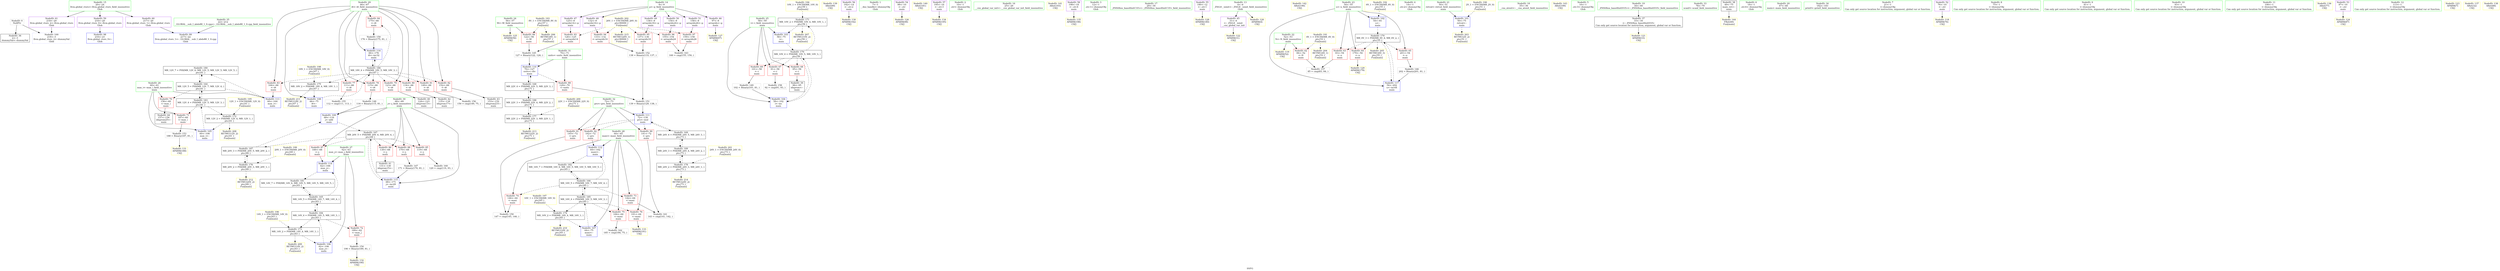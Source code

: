 digraph "SVFG" {
	label="SVFG";

	Node0x55a257212360 [shape=record,color=grey,label="{NodeID: 0\nNullPtr}"];
	Node0x55a257212360 -> Node0x55a25722d700[style=solid];
	Node0x55a257212360 -> Node0x55a25722e460[style=solid];
	Node0x55a257240b30 [shape=record,color=black,label="{NodeID: 180\nMR_12V_7 = PHI(MR_12V_6, MR_12V_5, MR_12V_5, MR_12V_5, )\npts\{61 \}\n}"];
	Node0x55a257240b30 -> Node0x55a25723bb30[style=dashed];
	Node0x55a25722e190 [shape=record,color=red,label="{NodeID: 97\n159\<--158\n\<--arrayidx26\nmain\n}"];
	Node0x55a25722e190 -> Node0x55a2572369e0[style=solid];
	Node0x55a257213260 [shape=record,color=green,label="{NodeID: 14\n8\<--9\np\<--p_field_insensitive\nGlob }"];
	Node0x55a257213260 -> Node0x55a25722df20[style=solid];
	Node0x55a257213260 -> Node0x55a25722dff0[style=solid];
	Node0x55a257213260 -> Node0x55a25722f0e0[style=solid];
	Node0x55a257213260 -> Node0x55a25722f1b0[style=solid];
	Node0x55a257213260 -> Node0x55a25722f280[style=solid];
	Node0x55a257213260 -> Node0x55a25722f350[style=solid];
	Node0x55a257231a30 [shape=record,color=yellow,style=double,label="{NodeID: 194\n10V_1 = ENCHI(MR_10V_0)\npts\{59 \}\nFun[main]}"];
	Node0x55a257231a30 -> Node0x55a25723de30[style=dashed];
	Node0x55a25722ed80 [shape=record,color=blue,label="{NodeID: 111\n72\<--139\npro\<--mul\nmain\n}"];
	Node0x55a25722ed80 -> Node0x55a257231390[style=dashed];
	Node0x55a25722ed80 -> Node0x55a257231460[style=dashed];
	Node0x55a25722ed80 -> Node0x55a257231530[style=dashed];
	Node0x55a25722ed80 -> Node0x55a25723d430[style=dashed];
	Node0x55a25722d080 [shape=record,color=green,label="{NodeID: 28\n64\<--65\nmaxi\<--maxi_field_insensitive\nmain\n}"];
	Node0x55a25722d080 -> Node0x55a2572305c0[style=solid];
	Node0x55a25722d080 -> Node0x55a257230690[style=solid];
	Node0x55a25722d080 -> Node0x55a257230760[style=solid];
	Node0x55a25722d080 -> Node0x55a257230830[style=solid];
	Node0x55a25722d080 -> Node0x55a25722ea40[style=solid];
	Node0x55a25722d080 -> Node0x55a25722ee50[style=solid];
	Node0x55a2572479a0 [shape=record,color=yellow,style=double,label="{NodeID: 208\nRETMU(12V_2)\npts\{61 \}\nFun[main]}"];
	Node0x55a2572340b0 [shape=record,color=yellow,style=double,label="{NodeID: 125\nAPARM(56)\nCS[]}"];
	Node0x55a25722dbe0 [shape=record,color=black,label="{NodeID: 42\n135\<--134\nidxprom17\<--\nmain\n}"];
	Node0x55a257234b50 [shape=record,color=yellow,style=double,label="{NodeID: 139\nARet(99)\nCS[]}"];
	Node0x55a25722f760 [shape=record,color=purple,label="{NodeID: 56\n192\<--14\n\<--.str.2\nmain\n}"];
	Node0x55a25722f760 -> Node0x55a2572344c0[style=solid];
	Node0x55a257235ae0 [shape=record,color=grey,label="{NodeID: 153\n188 = Binary(187, 81, )\n}"];
	Node0x55a257235ae0 -> Node0x55a257234590[style=solid];
	Node0x55a257230350 [shape=record,color=red,label="{NodeID: 70\n156\<--60\n\<--max_i\nmain\n}"];
	Node0x55a257230350 -> Node0x55a25722dd80[style=solid];
	Node0x55a25723ca30 [shape=record,color=black,label="{NodeID: 167\nMR_20V_5 = PHI(MR_20V_6, MR_20V_4, )\npts\{69 \}\n}"];
	Node0x55a25723ca30 -> Node0x55a257230f80[style=dashed];
	Node0x55a25723ca30 -> Node0x55a257231050[style=dashed];
	Node0x55a25723ca30 -> Node0x55a257231120[style=dashed];
	Node0x55a25723ca30 -> Node0x55a2572311f0[style=dashed];
	Node0x55a25723ca30 -> Node0x55a257233890[style=dashed];
	Node0x55a25723ca30 -> Node0x55a257242e30[style=dashed];
	Node0x55a257230eb0 [shape=record,color=red,label="{NodeID: 84\n175\<--66\n\<--i6\nmain\n}"];
	Node0x55a257230eb0 -> Node0x55a257235660[style=solid];
	Node0x55a257212ab0 [shape=record,color=green,label="{NodeID: 1\n7\<--1\n__dso_handle\<--dummyObj\nGlob }"];
	Node0x55a257241030 [shape=record,color=black,label="{NodeID: 181\nMR_14V_7 = PHI(MR_14V_6, MR_14V_5, MR_14V_5, MR_14V_5, )\npts\{63 \}\n}"];
	Node0x55a257241030 -> Node0x55a25723c030[style=dashed];
	Node0x55a25722e260 [shape=record,color=blue,label="{NodeID: 98\n216\<--21\nllvm.global_ctors_0\<--\nGlob }"];
	Node0x55a257213330 [shape=record,color=green,label="{NodeID: 15\n20\<--24\nllvm.global_ctors\<--llvm.global_ctors_field_insensitive\nGlob }"];
	Node0x55a257213330 -> Node0x55a25722f9d0[style=solid];
	Node0x55a257213330 -> Node0x55a25722fad0[style=solid];
	Node0x55a257213330 -> Node0x55a25722fbd0[style=solid];
	Node0x55a257232320 [shape=record,color=yellow,style=double,label="{NodeID: 195\n12V_1 = ENCHI(MR_12V_0)\npts\{61 \}\nFun[main]}"];
	Node0x55a257232320 -> Node0x55a25723e330[style=dashed];
	Node0x55a25722ee50 [shape=record,color=blue,label="{NodeID: 112\n64\<--162\nmaxi\<--\nmain\n}"];
	Node0x55a25722ee50 -> Node0x55a257241530[style=dashed];
	Node0x55a25722d150 [shape=record,color=green,label="{NodeID: 29\n66\<--67\ni6\<--i6_field_insensitive\nmain\n}"];
	Node0x55a25722d150 -> Node0x55a257230900[style=solid];
	Node0x55a25722d150 -> Node0x55a2572309d0[style=solid];
	Node0x55a25722d150 -> Node0x55a257230aa0[style=solid];
	Node0x55a25722d150 -> Node0x55a257230b70[style=solid];
	Node0x55a25722d150 -> Node0x55a257230c40[style=solid];
	Node0x55a25722d150 -> Node0x55a257230d10[style=solid];
	Node0x55a25722d150 -> Node0x55a257230de0[style=solid];
	Node0x55a25722d150 -> Node0x55a257230eb0[style=solid];
	Node0x55a25722d150 -> Node0x55a25722eb10[style=solid];
	Node0x55a25722d150 -> Node0x55a257233960[style=solid];
	Node0x55a257247a80 [shape=record,color=yellow,style=double,label="{NodeID: 209\nRETMU(14V_2)\npts\{63 \}\nFun[main]}"];
	Node0x55a257234180 [shape=record,color=yellow,style=double,label="{NodeID: 126\nAPARM(98)\nCS[]}"];
	Node0x55a25722dcb0 [shape=record,color=black,label="{NodeID: 43\n153\<--152\nidxprom23\<--\nmain\n}"];
	Node0x55a257234be0 [shape=record,color=yellow,style=double,label="{NodeID: 140\nARet(181)\nCS[]}"];
	Node0x55a25722f830 [shape=record,color=purple,label="{NodeID: 57\n195\<--16\n\<--.str.3\nmain\n}"];
	Node0x55a25722f830 -> Node0x55a257234800[style=solid];
	Node0x55a257235c60 [shape=record,color=grey,label="{NodeID: 154\n190 = Binary(189, 81, )\n}"];
	Node0x55a257235c60 -> Node0x55a257234660[style=solid];
	Node0x55a257230420 [shape=record,color=red,label="{NodeID: 71\n187\<--60\n\<--max_i\nmain\n}"];
	Node0x55a257230420 -> Node0x55a257235ae0[style=solid];
	Node0x55a25723cf30 [shape=record,color=black,label="{NodeID: 168\nMR_22V_4 = PHI(MR_22V_5, MR_22V_3, )\npts\{71 \}\n}"];
	Node0x55a25723cf30 -> Node0x55a25722ecb0[style=dashed];
	Node0x55a25723cf30 -> Node0x55a257243330[style=dashed];
	Node0x55a257230f80 [shape=record,color=red,label="{NodeID: 85\n119\<--68\n\<--j\nmain\n}"];
	Node0x55a257230f80 -> Node0x55a257236560[style=solid];
	Node0x55a257211470 [shape=record,color=green,label="{NodeID: 2\n10\<--1\n.str\<--dummyObj\nGlob }"];
	Node0x55a257241530 [shape=record,color=black,label="{NodeID: 182\nMR_16V_7 = PHI(MR_16V_6, MR_16V_5, MR_16V_5, MR_16V_5, )\npts\{65 \}\n}"];
	Node0x55a257241530 -> Node0x55a25723c530[style=dashed];
	Node0x55a25722e360 [shape=record,color=blue,label="{NodeID: 99\n217\<--22\nllvm.global_ctors_1\<--_GLOBAL__sub_I_abdo88_1_0.cpp\nGlob }"];
	Node0x55a257213400 [shape=record,color=green,label="{NodeID: 16\n25\<--26\n__cxx_global_var_init\<--__cxx_global_var_init_field_insensitive\n}"];
	Node0x55a257232400 [shape=record,color=yellow,style=double,label="{NodeID: 196\n14V_1 = ENCHI(MR_14V_0)\npts\{63 \}\nFun[main]}"];
	Node0x55a257232400 -> Node0x55a25723e830[style=dashed];
	Node0x55a25722ef20 [shape=record,color=blue,label="{NodeID: 113\n60\<--164\nmax_i\<--\nmain\n}"];
	Node0x55a25722ef20 -> Node0x55a257240b30[style=dashed];
	Node0x55a25722d220 [shape=record,color=green,label="{NodeID: 30\n68\<--69\nj\<--j_field_insensitive\nmain\n}"];
	Node0x55a25722d220 -> Node0x55a257230f80[style=solid];
	Node0x55a25722d220 -> Node0x55a257231050[style=solid];
	Node0x55a25722d220 -> Node0x55a257231120[style=solid];
	Node0x55a25722d220 -> Node0x55a2572311f0[style=solid];
	Node0x55a25722d220 -> Node0x55a25722ebe0[style=solid];
	Node0x55a25722d220 -> Node0x55a257233890[style=solid];
	Node0x55a257247b60 [shape=record,color=yellow,style=double,label="{NodeID: 210\nRETMU(16V_2)\npts\{65 \}\nFun[main]}"];
	Node0x55a257234250 [shape=record,color=yellow,style=double,label="{NodeID: 127\nAPARM(97)\nCS[]}"];
	Node0x55a25722dd80 [shape=record,color=black,label="{NodeID: 44\n157\<--156\nidxprom25\<--\nmain\n}"];
	Node0x55a257234c70 [shape=record,color=yellow,style=double,label="{NodeID: 141\nARet(193)\nCS[]}"];
	Node0x55a25722f900 [shape=record,color=purple,label="{NodeID: 58\n198\<--18\n\<--.str.4\nmain\n}"];
	Node0x55a25722f900 -> Node0x55a2572348d0[style=solid];
	Node0x55a257235de0 [shape=record,color=grey,label="{NodeID: 155\n112 = cmp(111, 113, )\n}"];
	Node0x55a2572304f0 [shape=record,color=red,label="{NodeID: 72\n189\<--62\n\<--max_j\nmain\n}"];
	Node0x55a2572304f0 -> Node0x55a257235c60[style=solid];
	Node0x55a25723d430 [shape=record,color=black,label="{NodeID: 169\nMR_24V_4 = PHI(MR_24V_5, MR_24V_3, )\npts\{73 \}\n}"];
	Node0x55a25723d430 -> Node0x55a25722ed80[style=dashed];
	Node0x55a25723d430 -> Node0x55a257243830[style=dashed];
	Node0x55a257231050 [shape=record,color=red,label="{NodeID: 86\n130\<--68\n\<--j\nmain\n}"];
	Node0x55a257231050 -> Node0x55a25722db10[style=solid];
	Node0x55a257213db0 [shape=record,color=green,label="{NodeID: 3\n12\<--1\n.str.1\<--dummyObj\nGlob }"];
	Node0x55a257241a30 [shape=record,color=black,label="{NodeID: 183\nMR_12V_4 = PHI(MR_12V_5, MR_12V_3, )\npts\{61 \}\n}"];
	Node0x55a257241a30 -> Node0x55a257230420[style=dashed];
	Node0x55a257241a30 -> Node0x55a25723bb30[style=dashed];
	Node0x55a257241a30 -> Node0x55a25723e330[style=dashed];
	Node0x55a25722e460 [shape=record,color=blue, style = dotted,label="{NodeID: 100\n218\<--3\nllvm.global_ctors_2\<--dummyVal\nGlob }"];
	Node0x55a25722c990 [shape=record,color=green,label="{NodeID: 17\n29\<--30\n_ZNSt8ios_base4InitC1Ev\<--_ZNSt8ios_base4InitC1Ev_field_insensitive\n}"];
	Node0x55a2572324e0 [shape=record,color=yellow,style=double,label="{NodeID: 197\n16V_1 = ENCHI(MR_16V_0)\npts\{65 \}\nFun[main]}"];
	Node0x55a2572324e0 -> Node0x55a25723ed30[style=dashed];
	Node0x55a25722eff0 [shape=record,color=blue,label="{NodeID: 114\n62\<--166\nmax_j\<--\nmain\n}"];
	Node0x55a25722eff0 -> Node0x55a257241030[style=dashed];
	Node0x55a25722d2f0 [shape=record,color=green,label="{NodeID: 31\n70\<--71\nunits\<--units_field_insensitive\nmain\n}"];
	Node0x55a25722d2f0 -> Node0x55a2572312c0[style=solid];
	Node0x55a25722d2f0 -> Node0x55a25722ecb0[style=solid];
	Node0x55a257247c40 [shape=record,color=yellow,style=double,label="{NodeID: 211\nRETMU(18V_2)\npts\{67 \}\nFun[main]}"];
	Node0x55a257234320 [shape=record,color=yellow,style=double,label="{NodeID: 128\nAPARM(180)\nCS[]}"];
	Node0x55a25722de50 [shape=record,color=purple,label="{NodeID: 45\n31\<--4\n\<--_ZStL8__ioinit\n__cxx_global_var_init\n}"];
	Node0x55a25722de50 -> Node0x55a257233e40[style=solid];
	Node0x55a257234d00 [shape=record,color=yellow,style=double,label="{NodeID: 142\nARet(196)\nCS[]}"];
	Node0x55a25722f9d0 [shape=record,color=purple,label="{NodeID: 59\n216\<--20\nllvm.global_ctors_0\<--llvm.global_ctors\nGlob }"];
	Node0x55a25722f9d0 -> Node0x55a25722e260[style=solid];
	Node0x55a257235f60 [shape=record,color=grey,label="{NodeID: 156\n150 = cmp(149, 75, )\n}"];
	Node0x55a2572305c0 [shape=record,color=red,label="{NodeID: 73\n142\<--64\n\<--maxi\nmain\n}"];
	Node0x55a2572305c0 -> Node0x55a2572366e0[style=solid];
	Node0x55a25723d930 [shape=record,color=black,label="{NodeID: 170\nMR_6V_3 = PHI(MR_6V_4, MR_6V_2, )\npts\{55 \}\n}"];
	Node0x55a25723d930 -> Node0x55a25722fda0[style=dashed];
	Node0x55a25723d930 -> Node0x55a25722fe70[style=dashed];
	Node0x55a25723d930 -> Node0x55a25722ff40[style=dashed];
	Node0x55a25723d930 -> Node0x55a257233a30[style=dashed];
	Node0x55a25723d930 -> Node0x55a257247700[style=dashed];
	Node0x55a257231120 [shape=record,color=red,label="{NodeID: 87\n166\<--68\n\<--j\nmain\n}"];
	Node0x55a257231120 -> Node0x55a25722eff0[style=solid];
	Node0x55a257213b00 [shape=record,color=green,label="{NodeID: 4\n14\<--1\n.str.2\<--dummyObj\nGlob }"];
	Node0x55a257241f30 [shape=record,color=black,label="{NodeID: 184\nMR_14V_4 = PHI(MR_14V_5, MR_14V_3, )\npts\{63 \}\n}"];
	Node0x55a257241f30 -> Node0x55a2572304f0[style=dashed];
	Node0x55a257241f30 -> Node0x55a25723c030[style=dashed];
	Node0x55a257241f30 -> Node0x55a25723e830[style=dashed];
	Node0x55a25722e560 [shape=record,color=blue,label="{NodeID: 101\n50\<--75\nretval\<--\nmain\n}"];
	Node0x55a25722e560 -> Node0x55a257246b00[style=dashed];
	Node0x55a25722ca20 [shape=record,color=green,label="{NodeID: 18\n35\<--36\n__cxa_atexit\<--__cxa_atexit_field_insensitive\n}"];
	Node0x55a2572325c0 [shape=record,color=yellow,style=double,label="{NodeID: 198\n18V_1 = ENCHI(MR_18V_0)\npts\{67 \}\nFun[main]}"];
	Node0x55a2572325c0 -> Node0x55a25723f230[style=dashed];
	Node0x55a257233890 [shape=record,color=blue,label="{NodeID: 115\n68\<--171\nj\<--inc29\nmain\n}"];
	Node0x55a257233890 -> Node0x55a25723ca30[style=dashed];
	Node0x55a25722d3c0 [shape=record,color=green,label="{NodeID: 32\n72\<--73\npro\<--pro_field_insensitive\nmain\n}"];
	Node0x55a25722d3c0 -> Node0x55a257231390[style=solid];
	Node0x55a25722d3c0 -> Node0x55a257231460[style=solid];
	Node0x55a25722d3c0 -> Node0x55a257231530[style=solid];
	Node0x55a25722d3c0 -> Node0x55a25722ed80[style=solid];
	Node0x55a257247d20 [shape=record,color=yellow,style=double,label="{NodeID: 212\nRETMU(20V_2)\npts\{69 \}\nFun[main]}"];
	Node0x55a2572343f0 [shape=record,color=yellow,style=double,label="{NodeID: 129\nAPARM(179)\nCS[]}"];
	Node0x55a25722df20 [shape=record,color=purple,label="{NodeID: 46\n97\<--8\narrayidx\<--p\nmain\n}"];
	Node0x55a25722df20 -> Node0x55a257234250[style=solid];
	Node0x55a257234d90 [shape=record,color=yellow,style=double,label="{NodeID: 143\nARet(199)\nCS[]}"];
	Node0x55a25722fad0 [shape=record,color=purple,label="{NodeID: 60\n217\<--20\nllvm.global_ctors_1\<--llvm.global_ctors\nGlob }"];
	Node0x55a25722fad0 -> Node0x55a25722e360[style=solid];
	Node0x55a2572360e0 [shape=record,color=grey,label="{NodeID: 157\n85 = cmp(83, 84, )\n}"];
	Node0x55a257230690 [shape=record,color=red,label="{NodeID: 74\n146\<--64\n\<--maxi\nmain\n}"];
	Node0x55a257230690 -> Node0x55a2572363e0[style=solid];
	Node0x55a25723de30 [shape=record,color=black,label="{NodeID: 171\nMR_10V_2 = PHI(MR_10V_4, MR_10V_1, )\npts\{59 \}\n}"];
	Node0x55a25723de30 -> Node0x55a25722e700[style=dashed];
	Node0x55a25723de30 -> Node0x55a2572478c0[style=dashed];
	Node0x55a2572311f0 [shape=record,color=red,label="{NodeID: 88\n170\<--68\n\<--j\nmain\n}"];
	Node0x55a2572311f0 -> Node0x55a2572351e0[style=solid];
	Node0x55a257213c70 [shape=record,color=green,label="{NodeID: 5\n16\<--1\n.str.3\<--dummyObj\nGlob }"];
	Node0x55a257242430 [shape=record,color=black,label="{NodeID: 185\nMR_16V_4 = PHI(MR_16V_5, MR_16V_3, )\npts\{65 \}\n}"];
	Node0x55a257242430 -> Node0x55a257230760[style=dashed];
	Node0x55a257242430 -> Node0x55a257230830[style=dashed];
	Node0x55a257242430 -> Node0x55a25723c530[style=dashed];
	Node0x55a257242430 -> Node0x55a25723ed30[style=dashed];
	Node0x55a25722e630 [shape=record,color=blue,label="{NodeID: 102\n54\<--81\nu\<--\nmain\n}"];
	Node0x55a25722e630 -> Node0x55a25723d930[style=dashed];
	Node0x55a25722cab0 [shape=record,color=green,label="{NodeID: 19\n34\<--40\n_ZNSt8ios_base4InitD1Ev\<--_ZNSt8ios_base4InitD1Ev_field_insensitive\n}"];
	Node0x55a25722cab0 -> Node0x55a25722d7d0[style=solid];
	Node0x55a2572326a0 [shape=record,color=yellow,style=double,label="{NodeID: 199\n20V_1 = ENCHI(MR_20V_0)\npts\{69 \}\nFun[main]}"];
	Node0x55a2572326a0 -> Node0x55a25723f730[style=dashed];
	Node0x55a257233960 [shape=record,color=blue,label="{NodeID: 116\n66\<--176\ni6\<--inc32\nmain\n}"];
	Node0x55a257233960 -> Node0x55a257242930[style=dashed];
	Node0x55a25722d490 [shape=record,color=green,label="{NodeID: 33\n78\<--79\nscanf\<--scanf_field_insensitive\n}"];
	Node0x55a257247e00 [shape=record,color=yellow,style=double,label="{NodeID: 213\nRETMU(22V_2)\npts\{71 \}\nFun[main]}"];
	Node0x55a2572344c0 [shape=record,color=yellow,style=double,label="{NodeID: 130\nAPARM(192)\nCS[]}"];
	Node0x55a25722dff0 [shape=record,color=purple,label="{NodeID: 47\n125\<--8\narrayidx14\<--p\nmain\n}"];
	Node0x55a25722dff0 -> Node0x55a257231600[style=solid];
	Node0x55a257234e20 [shape=record,color=yellow,style=double,label="{NodeID: 144\nFRet(49)\nFun[main]}"];
	Node0x55a25722fbd0 [shape=record,color=purple,label="{NodeID: 61\n218\<--20\nllvm.global_ctors_2\<--llvm.global_ctors\nGlob }"];
	Node0x55a25722fbd0 -> Node0x55a25722e460[style=solid];
	Node0x55a257236260 [shape=record,color=grey,label="{NodeID: 158\n92 = cmp(91, 93, )\n}"];
	Node0x55a257230760 [shape=record,color=red,label="{NodeID: 75\n184\<--64\n\<--maxi\nmain\n}"];
	Node0x55a257230760 -> Node0x55a257236860[style=solid];
	Node0x55a25723e330 [shape=record,color=black,label="{NodeID: 172\nMR_12V_2 = PHI(MR_12V_4, MR_12V_1, )\npts\{61 \}\n}"];
	Node0x55a25723e330 -> Node0x55a25722e8a0[style=dashed];
	Node0x55a25723e330 -> Node0x55a2572479a0[style=dashed];
	Node0x55a2572312c0 [shape=record,color=red,label="{NodeID: 89\n129\<--70\n\<--units\nmain\n}"];
	Node0x55a2572312c0 -> Node0x55a2572357e0[style=solid];
	Node0x55a2572127b0 [shape=record,color=green,label="{NodeID: 6\n18\<--1\n.str.4\<--dummyObj\nGlob }"];
	Node0x55a257242930 [shape=record,color=black,label="{NodeID: 186\nMR_18V_4 = PHI(MR_18V_5, MR_18V_3, )\npts\{67 \}\n}"];
	Node0x55a257242930 -> Node0x55a257230900[style=dashed];
	Node0x55a257242930 -> Node0x55a2572309d0[style=dashed];
	Node0x55a257242930 -> Node0x55a257230aa0[style=dashed];
	Node0x55a257242930 -> Node0x55a257230b70[style=dashed];
	Node0x55a257242930 -> Node0x55a257230c40[style=dashed];
	Node0x55a257242930 -> Node0x55a257230d10[style=dashed];
	Node0x55a257242930 -> Node0x55a257230de0[style=dashed];
	Node0x55a257242930 -> Node0x55a257230eb0[style=dashed];
	Node0x55a257242930 -> Node0x55a257233960[style=dashed];
	Node0x55a257242930 -> Node0x55a25723f230[style=dashed];
	Node0x55a25722e700 [shape=record,color=blue,label="{NodeID: 103\n58\<--75\ni\<--\nmain\n}"];
	Node0x55a25722e700 -> Node0x55a257240630[style=dashed];
	Node0x55a25722cb40 [shape=record,color=green,label="{NodeID: 20\n47\<--48\nmain\<--main_field_insensitive\n}"];
	Node0x55a257232780 [shape=record,color=yellow,style=double,label="{NodeID: 200\n22V_1 = ENCHI(MR_22V_0)\npts\{71 \}\nFun[main]}"];
	Node0x55a257232780 -> Node0x55a25723fc30[style=dashed];
	Node0x55a257233a30 [shape=record,color=blue,label="{NodeID: 117\n54\<--202\nu\<--inc44\nmain\n}"];
	Node0x55a257233a30 -> Node0x55a25723d930[style=dashed];
	Node0x55a25722d560 [shape=record,color=green,label="{NodeID: 34\n182\<--183\nprintf\<--printf_field_insensitive\n}"];
	Node0x55a257247ee0 [shape=record,color=yellow,style=double,label="{NodeID: 214\nRETMU(24V_2)\npts\{73 \}\nFun[main]}"];
	Node0x55a257234590 [shape=record,color=yellow,style=double,label="{NodeID: 131\nAPARM(188)\nCS[]}"];
	Node0x55a25722f0e0 [shape=record,color=purple,label="{NodeID: 48\n132\<--8\narrayidx16\<--p\nmain\n}"];
	Node0x55a25722f0e0 -> Node0x55a2572316d0[style=solid];
	Node0x55a257234ee0 [shape=record,color=grey,label="{NodeID: 145\n127 = Binary(122, 126, )\n}"];
	Node0x55a257234ee0 -> Node0x55a25722ecb0[style=solid];
	Node0x55a25722fcd0 [shape=record,color=red,label="{NodeID: 62\n84\<--52\n\<--N\nmain\n}"];
	Node0x55a25722fcd0 -> Node0x55a2572360e0[style=solid];
	Node0x55a2572363e0 [shape=record,color=grey,label="{NodeID: 159\n147 = cmp(145, 146, )\n}"];
	Node0x55a257230830 [shape=record,color=red,label="{NodeID: 76\n191\<--64\n\<--maxi\nmain\n}"];
	Node0x55a257230830 -> Node0x55a257234730[style=solid];
	Node0x55a25723e830 [shape=record,color=black,label="{NodeID: 173\nMR_14V_2 = PHI(MR_14V_4, MR_14V_1, )\npts\{63 \}\n}"];
	Node0x55a25723e830 -> Node0x55a25722e970[style=dashed];
	Node0x55a25723e830 -> Node0x55a257247a80[style=dashed];
	Node0x55a257231390 [shape=record,color=red,label="{NodeID: 90\n141\<--72\n\<--pro\nmain\n}"];
	Node0x55a257231390 -> Node0x55a2572366e0[style=solid];
	Node0x55a257212840 [shape=record,color=green,label="{NodeID: 7\n21\<--1\n\<--dummyObj\nCan only get source location for instruction, argument, global var or function.}"];
	Node0x55a257242e30 [shape=record,color=black,label="{NodeID: 187\nMR_20V_3 = PHI(MR_20V_5, MR_20V_2, )\npts\{69 \}\n}"];
	Node0x55a257242e30 -> Node0x55a25722ebe0[style=dashed];
	Node0x55a257242e30 -> Node0x55a25723f730[style=dashed];
	Node0x55a25722e7d0 [shape=record,color=blue,label="{NodeID: 104\n58\<--102\ni\<--inc\nmain\n}"];
	Node0x55a25722e7d0 -> Node0x55a257240630[style=dashed];
	Node0x55a25722cbd0 [shape=record,color=green,label="{NodeID: 21\n50\<--51\nretval\<--retval_field_insensitive\nmain\n}"];
	Node0x55a25722cbd0 -> Node0x55a25722e560[style=solid];
	Node0x55a257246940 [shape=record,color=yellow,style=double,label="{NodeID: 201\n24V_1 = ENCHI(MR_24V_0)\npts\{73 \}\nFun[main]}"];
	Node0x55a257246940 -> Node0x55a257240130[style=dashed];
	Node0x55a257233b00 [shape=record,color=yellow,style=double,label="{NodeID: 118\nAPARM(76)\nCS[]}"];
	Node0x55a25722d630 [shape=record,color=green,label="{NodeID: 35\n22\<--212\n_GLOBAL__sub_I_abdo88_1_0.cpp\<--_GLOBAL__sub_I_abdo88_1_0.cpp_field_insensitive\n}"];
	Node0x55a25722d630 -> Node0x55a25722e360[style=solid];
	Node0x55a257247fc0 [shape=record,color=yellow,style=double,label="{NodeID: 215\nRETMU(26V_1)\npts\{90000 \}\nFun[main]}"];
	Node0x55a257234660 [shape=record,color=yellow,style=double,label="{NodeID: 132\nAPARM(190)\nCS[]}"];
	Node0x55a25722f1b0 [shape=record,color=purple,label="{NodeID: 49\n136\<--8\narrayidx18\<--p\nmain\n}"];
	Node0x55a25722f1b0 -> Node0x55a2572317a0[style=solid];
	Node0x55a257235060 [shape=record,color=grey,label="{NodeID: 146\n202 = Binary(201, 81, )\n}"];
	Node0x55a257235060 -> Node0x55a257233a30[style=solid];
	Node0x55a25722fda0 [shape=record,color=red,label="{NodeID: 63\n83\<--54\n\<--u\nmain\n}"];
	Node0x55a25722fda0 -> Node0x55a2572360e0[style=solid];
	Node0x55a257236560 [shape=record,color=grey,label="{NodeID: 160\n120 = cmp(119, 93, )\n}"];
	Node0x55a257230900 [shape=record,color=red,label="{NodeID: 77\n111\<--66\n\<--i6\nmain\n}"];
	Node0x55a257230900 -> Node0x55a257235de0[style=solid];
	Node0x55a25723ed30 [shape=record,color=black,label="{NodeID: 174\nMR_16V_2 = PHI(MR_16V_4, MR_16V_1, )\npts\{65 \}\n}"];
	Node0x55a25723ed30 -> Node0x55a25722ea40[style=dashed];
	Node0x55a25723ed30 -> Node0x55a257247b60[style=dashed];
	Node0x55a257231460 [shape=record,color=red,label="{NodeID: 91\n145\<--72\n\<--pro\nmain\n}"];
	Node0x55a257231460 -> Node0x55a2572363e0[style=solid];
	Node0x55a257212ba0 [shape=record,color=green,label="{NodeID: 8\n75\<--1\n\<--dummyObj\nCan only get source location for instruction, argument, global var or function.}"];
	Node0x55a257243330 [shape=record,color=black,label="{NodeID: 188\nMR_22V_3 = PHI(MR_22V_4, MR_22V_2, )\npts\{71 \}\n}"];
	Node0x55a257243330 -> Node0x55a25723cf30[style=dashed];
	Node0x55a257243330 -> Node0x55a25723fc30[style=dashed];
	Node0x55a25722e8a0 [shape=record,color=blue,label="{NodeID: 105\n60\<--106\nmax_i\<--\nmain\n}"];
	Node0x55a25722e8a0 -> Node0x55a257241a30[style=dashed];
	Node0x55a25722cc60 [shape=record,color=green,label="{NodeID: 22\n52\<--53\nN\<--N_field_insensitive\nmain\n}"];
	Node0x55a25722cc60 -> Node0x55a25722fcd0[style=solid];
	Node0x55a25722cc60 -> Node0x55a257233bd0[style=solid];
	Node0x55a257246a20 [shape=record,color=yellow,style=double,label="{NodeID: 202\n26V_1 = ENCHI(MR_26V_0)\npts\{90000 \}\nFun[main]}"];
	Node0x55a257246a20 -> Node0x55a257231600[style=dashed];
	Node0x55a257246a20 -> Node0x55a2572316d0[style=dashed];
	Node0x55a257246a20 -> Node0x55a2572317a0[style=dashed];
	Node0x55a257246a20 -> Node0x55a25722e0c0[style=dashed];
	Node0x55a257246a20 -> Node0x55a25722e190[style=dashed];
	Node0x55a257246a20 -> Node0x55a257247fc0[style=dashed];
	Node0x55a257233bd0 [shape=record,color=yellow,style=double,label="{NodeID: 119\nAPARM(52)\nCS[]}"];
	Node0x55a25722d700 [shape=record,color=black,label="{NodeID: 36\n2\<--3\ndummyVal\<--dummyVal\n}"];
	Node0x55a257234730 [shape=record,color=yellow,style=double,label="{NodeID: 133\nAPARM(191)\nCS[]}"];
	Node0x55a25722f280 [shape=record,color=purple,label="{NodeID: 50\n154\<--8\narrayidx24\<--p\nmain\n}"];
	Node0x55a25722f280 -> Node0x55a25722e0c0[style=solid];
	Node0x55a2572351e0 [shape=record,color=grey,label="{NodeID: 147\n171 = Binary(170, 81, )\n}"];
	Node0x55a2572351e0 -> Node0x55a257233890[style=solid];
	Node0x55a25722fe70 [shape=record,color=red,label="{NodeID: 64\n179\<--54\n\<--u\nmain\n}"];
	Node0x55a25722fe70 -> Node0x55a2572343f0[style=solid];
	Node0x55a2572366e0 [shape=record,color=grey,label="{NodeID: 161\n143 = cmp(141, 142, )\n}"];
	Node0x55a2572309d0 [shape=record,color=red,label="{NodeID: 78\n115\<--66\n\<--i6\nmain\n}"];
	Node0x55a2572309d0 -> Node0x55a257235360[style=solid];
	Node0x55a25723f230 [shape=record,color=black,label="{NodeID: 175\nMR_18V_2 = PHI(MR_18V_4, MR_18V_1, )\npts\{67 \}\n}"];
	Node0x55a25723f230 -> Node0x55a25722eb10[style=dashed];
	Node0x55a25723f230 -> Node0x55a257247c40[style=dashed];
	Node0x55a257231530 [shape=record,color=red,label="{NodeID: 92\n162\<--72\n\<--pro\nmain\n}"];
	Node0x55a257231530 -> Node0x55a25722ee50[style=solid];
	Node0x55a257212c30 [shape=record,color=green,label="{NodeID: 9\n81\<--1\n\<--dummyObj\nCan only get source location for instruction, argument, global var or function.}"];
	Node0x55a257243830 [shape=record,color=black,label="{NodeID: 189\nMR_24V_3 = PHI(MR_24V_4, MR_24V_2, )\npts\{73 \}\n}"];
	Node0x55a257243830 -> Node0x55a25723d430[style=dashed];
	Node0x55a257243830 -> Node0x55a257240130[style=dashed];
	Node0x55a25722e970 [shape=record,color=blue,label="{NodeID: 106\n62\<--106\nmax_j\<--\nmain\n}"];
	Node0x55a25722e970 -> Node0x55a257241f30[style=dashed];
	Node0x55a25722ccf0 [shape=record,color=green,label="{NodeID: 23\n54\<--55\nu\<--u_field_insensitive\nmain\n}"];
	Node0x55a25722ccf0 -> Node0x55a25722fda0[style=solid];
	Node0x55a25722ccf0 -> Node0x55a25722fe70[style=solid];
	Node0x55a25722ccf0 -> Node0x55a25722ff40[style=solid];
	Node0x55a25722ccf0 -> Node0x55a25722e630[style=solid];
	Node0x55a25722ccf0 -> Node0x55a257233a30[style=solid];
	Node0x55a257246b00 [shape=record,color=yellow,style=double,label="{NodeID: 203\nRETMU(2V_2)\npts\{51 \}\nFun[main]}"];
	Node0x55a257233ca0 [shape=record,color=yellow,style=double,label="{NodeID: 120\nAPARM(4)\nCS[]}"];
	Node0x55a25722d7d0 [shape=record,color=black,label="{NodeID: 37\n33\<--34\n\<--_ZNSt8ios_base4InitD1Ev\nCan only get source location for instruction, argument, global var or function.}"];
	Node0x55a25722d7d0 -> Node0x55a257233d70[style=solid];
	Node0x55a257234800 [shape=record,color=yellow,style=double,label="{NodeID: 134\nAPARM(195)\nCS[]}"];
	Node0x55a25722f350 [shape=record,color=purple,label="{NodeID: 51\n158\<--8\narrayidx26\<--p\nmain\n}"];
	Node0x55a25722f350 -> Node0x55a25722e190[style=solid];
	Node0x55a257235360 [shape=record,color=grey,label="{NodeID: 148\n116 = Binary(115, 81, )\n}"];
	Node0x55a257235360 -> Node0x55a25722ebe0[style=solid];
	Node0x55a25722ff40 [shape=record,color=red,label="{NodeID: 65\n201\<--54\n\<--u\nmain\n}"];
	Node0x55a25722ff40 -> Node0x55a257235060[style=solid];
	Node0x55a257236860 [shape=record,color=grey,label="{NodeID: 162\n185 = cmp(184, 75, )\n}"];
	Node0x55a257230aa0 [shape=record,color=red,label="{NodeID: 79\n123\<--66\n\<--i6\nmain\n}"];
	Node0x55a257230aa0 -> Node0x55a25722da40[style=solid];
	Node0x55a25723f730 [shape=record,color=black,label="{NodeID: 176\nMR_20V_2 = PHI(MR_20V_3, MR_20V_1, )\npts\{69 \}\n}"];
	Node0x55a25723f730 -> Node0x55a257242e30[style=dashed];
	Node0x55a25723f730 -> Node0x55a257247d20[style=dashed];
	Node0x55a257231600 [shape=record,color=red,label="{NodeID: 93\n126\<--125\n\<--arrayidx14\nmain\n}"];
	Node0x55a257231600 -> Node0x55a257234ee0[style=solid];
	Node0x55a257212500 [shape=record,color=green,label="{NodeID: 10\n93\<--1\n\<--dummyObj\nCan only get source location for instruction, argument, global var or function.}"];
	Node0x55a257243d30 [shape=record,color=yellow,style=double,label="{NodeID: 190\n2V_1 = ENCHI(MR_2V_0)\npts\{51 \}\nFun[main]}"];
	Node0x55a257243d30 -> Node0x55a25722e560[style=dashed];
	Node0x55a25722ea40 [shape=record,color=blue,label="{NodeID: 107\n64\<--75\nmaxi\<--\nmain\n}"];
	Node0x55a25722ea40 -> Node0x55a257242430[style=dashed];
	Node0x55a25722cd80 [shape=record,color=green,label="{NodeID: 24\n56\<--57\nM\<--M_field_insensitive\nmain\n}"];
	Node0x55a25722cd80 -> Node0x55a257230010[style=solid];
	Node0x55a25722cd80 -> Node0x55a2572340b0[style=solid];
	Node0x55a257247620 [shape=record,color=yellow,style=double,label="{NodeID: 204\nRETMU(4V_1)\npts\{53 \}\nFun[main]}"];
	Node0x55a257233d70 [shape=record,color=yellow,style=double,label="{NodeID: 121\nAPARM(33)\nCS[]}"];
	Node0x55a25722d8a0 [shape=record,color=black,label="{NodeID: 38\n49\<--75\nmain_ret\<--\nmain\n}"];
	Node0x55a25722d8a0 -> Node0x55a257234e20[style=solid];
	Node0x55a2572348d0 [shape=record,color=yellow,style=double,label="{NodeID: 135\nAPARM(198)\nCS[]}"];
	Node0x55a25722f420 [shape=record,color=purple,label="{NodeID: 52\n76\<--10\n\<--.str\nmain\n}"];
	Node0x55a25722f420 -> Node0x55a257233b00[style=solid];
	Node0x55a2572354e0 [shape=record,color=grey,label="{NodeID: 149\n102 = Binary(101, 81, )\n}"];
	Node0x55a2572354e0 -> Node0x55a25722e7d0[style=solid];
	Node0x55a257230010 [shape=record,color=red,label="{NodeID: 66\n122\<--56\n\<--M\nmain\n}"];
	Node0x55a257230010 -> Node0x55a257234ee0[style=solid];
	Node0x55a2572369e0 [shape=record,color=grey,label="{NodeID: 163\n160 = cmp(155, 159, )\n}"];
	Node0x55a257230b70 [shape=record,color=red,label="{NodeID: 80\n134\<--66\n\<--i6\nmain\n}"];
	Node0x55a257230b70 -> Node0x55a25722dbe0[style=solid];
	Node0x55a25723fc30 [shape=record,color=black,label="{NodeID: 177\nMR_22V_2 = PHI(MR_22V_3, MR_22V_1, )\npts\{71 \}\n}"];
	Node0x55a25723fc30 -> Node0x55a257243330[style=dashed];
	Node0x55a25723fc30 -> Node0x55a257247e00[style=dashed];
	Node0x55a2572316d0 [shape=record,color=red,label="{NodeID: 94\n133\<--132\n\<--arrayidx16\nmain\n}"];
	Node0x55a2572316d0 -> Node0x55a257235960[style=solid];
	Node0x55a2572125d0 [shape=record,color=green,label="{NodeID: 11\n106\<--1\n\<--dummyObj\nCan only get source location for instruction, argument, global var or function.}"];
	Node0x55a257244850 [shape=record,color=yellow,style=double,label="{NodeID: 191\n4V_1 = ENCHI(MR_4V_0)\npts\{53 \}\nFun[main]}"];
	Node0x55a257244850 -> Node0x55a25722fcd0[style=dashed];
	Node0x55a257244850 -> Node0x55a257247620[style=dashed];
	Node0x55a25722eb10 [shape=record,color=blue,label="{NodeID: 108\n66\<--75\ni6\<--\nmain\n}"];
	Node0x55a25722eb10 -> Node0x55a257242930[style=dashed];
	Node0x55a25722ce10 [shape=record,color=green,label="{NodeID: 25\n58\<--59\ni\<--i_field_insensitive\nmain\n}"];
	Node0x55a25722ce10 -> Node0x55a2572300e0[style=solid];
	Node0x55a25722ce10 -> Node0x55a2572301b0[style=solid];
	Node0x55a25722ce10 -> Node0x55a257230280[style=solid];
	Node0x55a25722ce10 -> Node0x55a25722e700[style=solid];
	Node0x55a25722ce10 -> Node0x55a25722e7d0[style=solid];
	Node0x55a257247700 [shape=record,color=yellow,style=double,label="{NodeID: 205\nRETMU(6V_3)\npts\{55 \}\nFun[main]}"];
	Node0x55a257233e40 [shape=record,color=yellow,style=double,label="{NodeID: 122\nAPARM(31)\nCS[]}"];
	Node0x55a25722d970 [shape=record,color=black,label="{NodeID: 39\n96\<--95\nidxprom\<--\nmain\n}"];
	Node0x55a2572349a0 [shape=record,color=yellow,style=double,label="{NodeID: 136\nARet(77)\nCS[]}"];
	Node0x55a25722f4f0 [shape=record,color=purple,label="{NodeID: 53\n87\<--10\n\<--.str\nmain\n}"];
	Node0x55a25722f4f0 -> Node0x55a257233fe0[style=solid];
	Node0x55a257235660 [shape=record,color=grey,label="{NodeID: 150\n176 = Binary(175, 81, )\n}"];
	Node0x55a257235660 -> Node0x55a257233960[style=solid];
	Node0x55a2572300e0 [shape=record,color=red,label="{NodeID: 67\n91\<--58\n\<--i\nmain\n}"];
	Node0x55a2572300e0 -> Node0x55a257236260[style=solid];
	Node0x55a25723bb30 [shape=record,color=black,label="{NodeID: 164\nMR_12V_5 = PHI(MR_12V_7, MR_12V_4, )\npts\{61 \}\n}"];
	Node0x55a25723bb30 -> Node0x55a257230350[style=dashed];
	Node0x55a25723bb30 -> Node0x55a25722ef20[style=dashed];
	Node0x55a25723bb30 -> Node0x55a257240b30[style=dashed];
	Node0x55a25723bb30 -> Node0x55a257241a30[style=dashed];
	Node0x55a257230c40 [shape=record,color=red,label="{NodeID: 81\n149\<--66\n\<--i6\nmain\n}"];
	Node0x55a257230c40 -> Node0x55a257235f60[style=solid];
	Node0x55a257240130 [shape=record,color=black,label="{NodeID: 178\nMR_24V_2 = PHI(MR_24V_3, MR_24V_1, )\npts\{73 \}\n}"];
	Node0x55a257240130 -> Node0x55a257243830[style=dashed];
	Node0x55a257240130 -> Node0x55a257247ee0[style=dashed];
	Node0x55a2572317a0 [shape=record,color=red,label="{NodeID: 95\n137\<--136\n\<--arrayidx18\nmain\n}"];
	Node0x55a2572317a0 -> Node0x55a257235960[style=solid];
	Node0x55a2572126a0 [shape=record,color=green,label="{NodeID: 12\n113\<--1\n\<--dummyObj\nCan only get source location for instruction, argument, global var or function.}"];
	Node0x55a257231870 [shape=record,color=yellow,style=double,label="{NodeID: 192\n6V_1 = ENCHI(MR_6V_0)\npts\{55 \}\nFun[main]}"];
	Node0x55a257231870 -> Node0x55a25722e630[style=dashed];
	Node0x55a25722ebe0 [shape=record,color=blue,label="{NodeID: 109\n68\<--116\nj\<--add\nmain\n}"];
	Node0x55a25722ebe0 -> Node0x55a25723ca30[style=dashed];
	Node0x55a25722cee0 [shape=record,color=green,label="{NodeID: 26\n60\<--61\nmax_i\<--max_i_field_insensitive\nmain\n}"];
	Node0x55a25722cee0 -> Node0x55a257230350[style=solid];
	Node0x55a25722cee0 -> Node0x55a257230420[style=solid];
	Node0x55a25722cee0 -> Node0x55a25722e8a0[style=solid];
	Node0x55a25722cee0 -> Node0x55a25722ef20[style=solid];
	Node0x55a2572477e0 [shape=record,color=yellow,style=double,label="{NodeID: 206\nRETMU(8V_1)\npts\{57 \}\nFun[main]}"];
	Node0x55a257233f10 [shape=record,color=yellow,style=double,label="{NodeID: 123\nAPARM(7)\nCS[]}"];
	Node0x55a25722da40 [shape=record,color=black,label="{NodeID: 40\n124\<--123\nidxprom13\<--\nmain\n}"];
	Node0x55a257234a30 [shape=record,color=yellow,style=double,label="{NodeID: 137\nARet(32)\nCS[]}"];
	Node0x55a25722f5c0 [shape=record,color=purple,label="{NodeID: 54\n98\<--10\n\<--.str\nmain\n}"];
	Node0x55a25722f5c0 -> Node0x55a257234180[style=solid];
	Node0x55a2572357e0 [shape=record,color=grey,label="{NodeID: 151\n139 = Binary(129, 138, )\n}"];
	Node0x55a2572357e0 -> Node0x55a25722ed80[style=solid];
	Node0x55a2572301b0 [shape=record,color=red,label="{NodeID: 68\n95\<--58\n\<--i\nmain\n}"];
	Node0x55a2572301b0 -> Node0x55a25722d970[style=solid];
	Node0x55a25723c030 [shape=record,color=black,label="{NodeID: 165\nMR_14V_5 = PHI(MR_14V_7, MR_14V_4, )\npts\{63 \}\n}"];
	Node0x55a25723c030 -> Node0x55a25722eff0[style=dashed];
	Node0x55a25723c030 -> Node0x55a257241030[style=dashed];
	Node0x55a25723c030 -> Node0x55a257241f30[style=dashed];
	Node0x55a257230d10 [shape=record,color=red,label="{NodeID: 82\n152\<--66\n\<--i6\nmain\n}"];
	Node0x55a257230d10 -> Node0x55a25722dcb0[style=solid];
	Node0x55a257240630 [shape=record,color=black,label="{NodeID: 179\nMR_10V_4 = PHI(MR_10V_5, MR_10V_3, )\npts\{59 \}\n}"];
	Node0x55a257240630 -> Node0x55a2572300e0[style=dashed];
	Node0x55a257240630 -> Node0x55a2572301b0[style=dashed];
	Node0x55a257240630 -> Node0x55a257230280[style=dashed];
	Node0x55a257240630 -> Node0x55a25722e7d0[style=dashed];
	Node0x55a257240630 -> Node0x55a25723de30[style=dashed];
	Node0x55a25722e0c0 [shape=record,color=red,label="{NodeID: 96\n155\<--154\n\<--arrayidx24\nmain\n}"];
	Node0x55a25722e0c0 -> Node0x55a2572369e0[style=solid];
	Node0x55a257213190 [shape=record,color=green,label="{NodeID: 13\n4\<--6\n_ZStL8__ioinit\<--_ZStL8__ioinit_field_insensitive\nGlob }"];
	Node0x55a257213190 -> Node0x55a25722de50[style=solid];
	Node0x55a257213190 -> Node0x55a257233ca0[style=solid];
	Node0x55a257231950 [shape=record,color=yellow,style=double,label="{NodeID: 193\n8V_1 = ENCHI(MR_8V_0)\npts\{57 \}\nFun[main]}"];
	Node0x55a257231950 -> Node0x55a257230010[style=dashed];
	Node0x55a257231950 -> Node0x55a2572477e0[style=dashed];
	Node0x55a25722ecb0 [shape=record,color=blue,label="{NodeID: 110\n70\<--127\nunits\<--div\nmain\n}"];
	Node0x55a25722ecb0 -> Node0x55a2572312c0[style=dashed];
	Node0x55a25722ecb0 -> Node0x55a25723cf30[style=dashed];
	Node0x55a25722cfb0 [shape=record,color=green,label="{NodeID: 27\n62\<--63\nmax_j\<--max_j_field_insensitive\nmain\n}"];
	Node0x55a25722cfb0 -> Node0x55a2572304f0[style=solid];
	Node0x55a25722cfb0 -> Node0x55a25722e970[style=solid];
	Node0x55a25722cfb0 -> Node0x55a25722eff0[style=solid];
	Node0x55a2572478c0 [shape=record,color=yellow,style=double,label="{NodeID: 207\nRETMU(10V_2)\npts\{59 \}\nFun[main]}"];
	Node0x55a257233fe0 [shape=record,color=yellow,style=double,label="{NodeID: 124\nAPARM(87)\nCS[]}"];
	Node0x55a25722db10 [shape=record,color=black,label="{NodeID: 41\n131\<--130\nidxprom15\<--\nmain\n}"];
	Node0x55a257234ac0 [shape=record,color=yellow,style=double,label="{NodeID: 138\nARet(88)\nCS[]}"];
	Node0x55a25722f690 [shape=record,color=purple,label="{NodeID: 55\n180\<--12\n\<--.str.1\nmain\n}"];
	Node0x55a25722f690 -> Node0x55a257234320[style=solid];
	Node0x55a257235960 [shape=record,color=grey,label="{NodeID: 152\n138 = Binary(133, 137, )\n}"];
	Node0x55a257235960 -> Node0x55a2572357e0[style=solid];
	Node0x55a257230280 [shape=record,color=red,label="{NodeID: 69\n101\<--58\n\<--i\nmain\n}"];
	Node0x55a257230280 -> Node0x55a2572354e0[style=solid];
	Node0x55a25723c530 [shape=record,color=black,label="{NodeID: 166\nMR_16V_5 = PHI(MR_16V_7, MR_16V_4, )\npts\{65 \}\n}"];
	Node0x55a25723c530 -> Node0x55a2572305c0[style=dashed];
	Node0x55a25723c530 -> Node0x55a257230690[style=dashed];
	Node0x55a25723c530 -> Node0x55a25722ee50[style=dashed];
	Node0x55a25723c530 -> Node0x55a257241530[style=dashed];
	Node0x55a25723c530 -> Node0x55a257242430[style=dashed];
	Node0x55a257230de0 [shape=record,color=red,label="{NodeID: 83\n164\<--66\n\<--i6\nmain\n}"];
	Node0x55a257230de0 -> Node0x55a25722ef20[style=solid];
}
